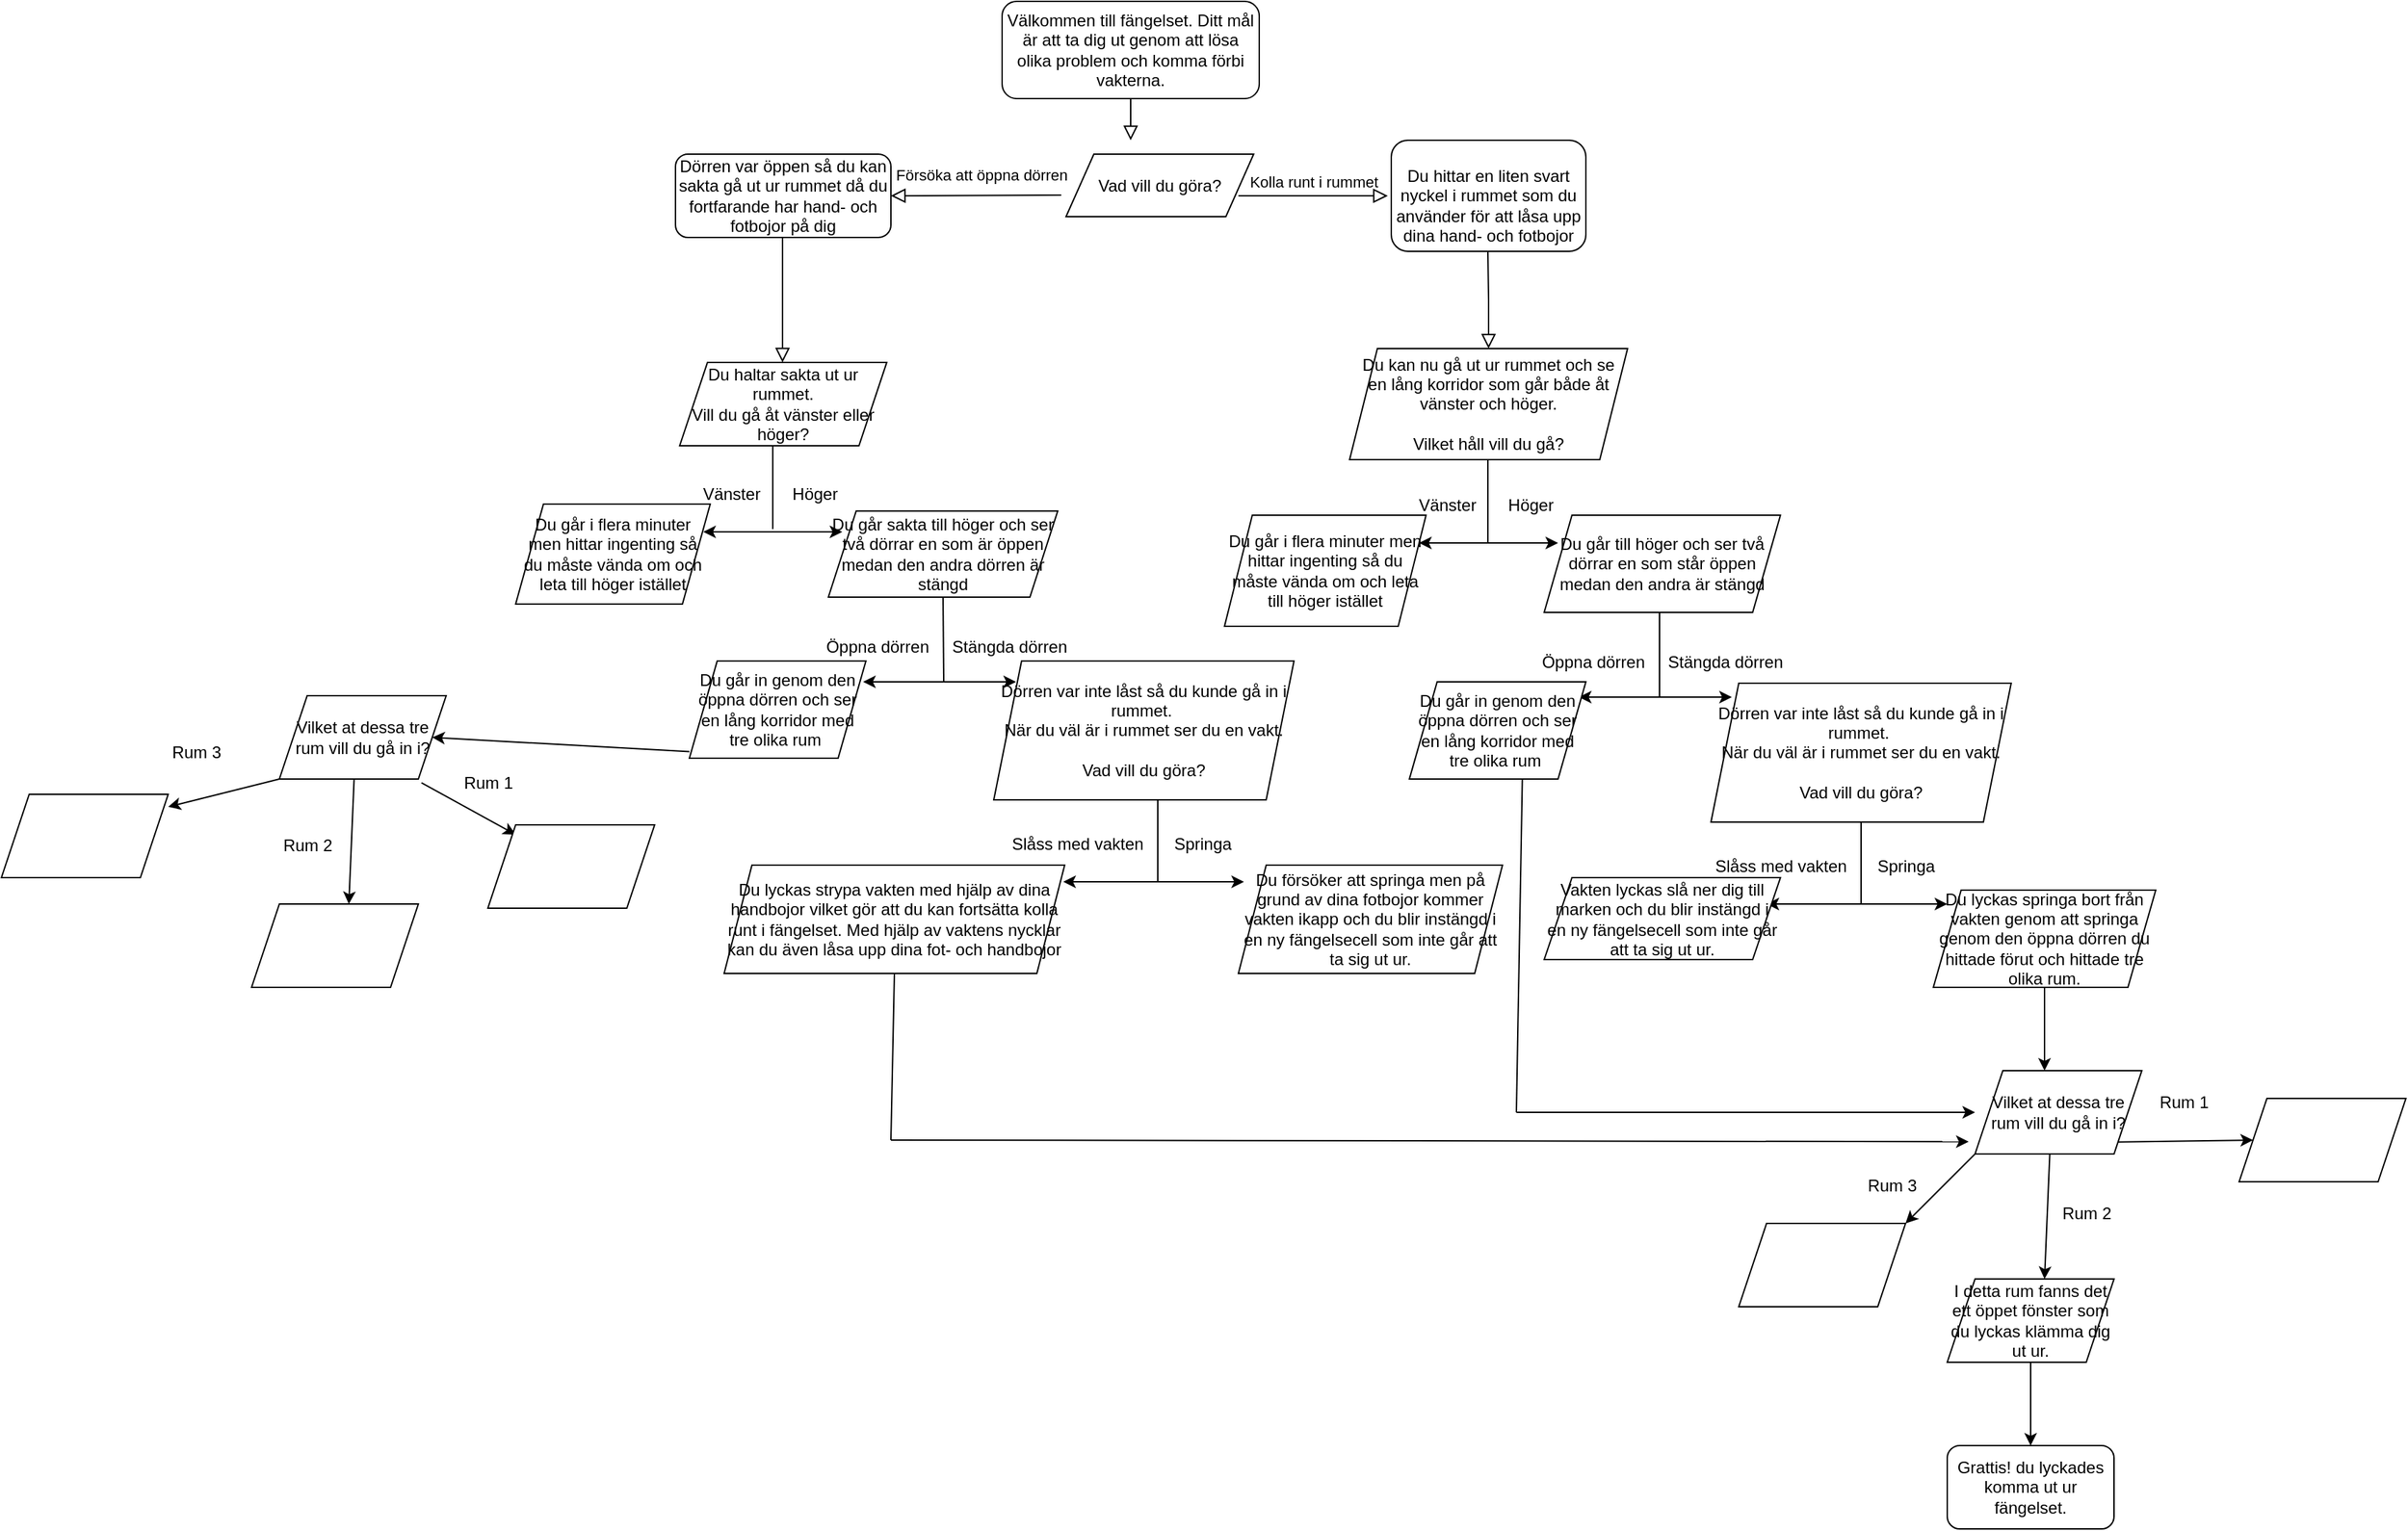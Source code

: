 <mxfile version="26.1.0">
  <diagram id="C5RBs43oDa-KdzZeNtuy" name="Page-1">
    <mxGraphModel dx="5450" dy="928" grid="1" gridSize="10" guides="1" tooltips="1" connect="1" arrows="1" fold="1" page="1" pageScale="1" pageWidth="3300" pageHeight="4681" math="0" shadow="0">
      <root>
        <mxCell id="WIyWlLk6GJQsqaUBKTNV-0" />
        <mxCell id="WIyWlLk6GJQsqaUBKTNV-1" parent="WIyWlLk6GJQsqaUBKTNV-0" />
        <mxCell id="WIyWlLk6GJQsqaUBKTNV-2" value="" style="rounded=0;html=1;jettySize=auto;orthogonalLoop=1;fontSize=11;endArrow=block;endFill=0;endSize=8;strokeWidth=1;shadow=0;labelBackgroundColor=none;edgeStyle=orthogonalEdgeStyle;" parent="WIyWlLk6GJQsqaUBKTNV-1" source="WIyWlLk6GJQsqaUBKTNV-3" edge="1">
          <mxGeometry relative="1" as="geometry">
            <mxPoint x="392.5" y="170" as="targetPoint" />
          </mxGeometry>
        </mxCell>
        <mxCell id="WIyWlLk6GJQsqaUBKTNV-3" value="Välkommen till fängelset. Ditt mål är att ta dig ut genom att lösa olika problem och komma förbi vakterna." style="rounded=1;whiteSpace=wrap;html=1;fontSize=12;glass=0;strokeWidth=1;shadow=0;" parent="WIyWlLk6GJQsqaUBKTNV-1" vertex="1">
          <mxGeometry x="300" y="70" width="185" height="70" as="geometry" />
        </mxCell>
        <mxCell id="WIyWlLk6GJQsqaUBKTNV-5" value="Kolla runt i rummet" style="edgeStyle=orthogonalEdgeStyle;rounded=0;html=1;jettySize=auto;orthogonalLoop=1;fontSize=11;endArrow=block;endFill=0;endSize=8;strokeWidth=1;shadow=0;labelBackgroundColor=none;" parent="WIyWlLk6GJQsqaUBKTNV-1" edge="1">
          <mxGeometry y="10" relative="1" as="geometry">
            <mxPoint as="offset" />
            <mxPoint x="577.5" y="210" as="targetPoint" />
            <mxPoint x="470" y="210" as="sourcePoint" />
          </mxGeometry>
        </mxCell>
        <mxCell id="WIyWlLk6GJQsqaUBKTNV-7" value="&lt;br&gt;&lt;div&gt;Du hittar en liten svart nyckel i rummet som du använder för att låsa upp dina hand- och fotbojor&lt;/div&gt;" style="rounded=1;whiteSpace=wrap;html=1;fontSize=12;glass=0;strokeWidth=1;shadow=0;" parent="WIyWlLk6GJQsqaUBKTNV-1" vertex="1">
          <mxGeometry x="580" y="170" width="140" height="80" as="geometry" />
        </mxCell>
        <mxCell id="pQqTcJ2Eys08VF5u_Wzt-4" value="" style="edgeStyle=orthogonalEdgeStyle;rounded=0;html=1;jettySize=auto;orthogonalLoop=1;fontSize=11;endArrow=block;endFill=0;endSize=8;strokeWidth=1;shadow=0;labelBackgroundColor=none;entryX=1;entryY=0.5;entryDx=0;entryDy=0;" parent="WIyWlLk6GJQsqaUBKTNV-1" target="pQqTcJ2Eys08VF5u_Wzt-6" edge="1">
          <mxGeometry y="10" relative="1" as="geometry">
            <mxPoint as="offset" />
            <mxPoint x="342.5" y="209.52" as="sourcePoint" />
            <mxPoint x="240" y="210" as="targetPoint" />
          </mxGeometry>
        </mxCell>
        <mxCell id="pQqTcJ2Eys08VF5u_Wzt-6" value="Dörren var öppen så du kan sakta gå ut ur rummet då du fortfarande har hand- och fotbojor på dig" style="rounded=1;whiteSpace=wrap;html=1;fontSize=12;glass=0;strokeWidth=1;shadow=0;" parent="WIyWlLk6GJQsqaUBKTNV-1" vertex="1">
          <mxGeometry x="65" y="180" width="155" height="60" as="geometry" />
        </mxCell>
        <mxCell id="pQqTcJ2Eys08VF5u_Wzt-8" value="&lt;font style=&quot;font-size: 11px;&quot;&gt;Försöka att öppna dörren&lt;/font&gt;" style="text;html=1;align=center;verticalAlign=middle;resizable=0;points=[];autosize=1;strokeColor=none;fillColor=none;" parent="WIyWlLk6GJQsqaUBKTNV-1" vertex="1">
          <mxGeometry x="210" y="180" width="150" height="30" as="geometry" />
        </mxCell>
        <mxCell id="pQqTcJ2Eys08VF5u_Wzt-10" value="" style="edgeStyle=orthogonalEdgeStyle;rounded=0;html=1;jettySize=auto;orthogonalLoop=1;fontSize=11;endArrow=block;endFill=0;endSize=8;strokeWidth=1;shadow=0;labelBackgroundColor=none;" parent="WIyWlLk6GJQsqaUBKTNV-1" edge="1">
          <mxGeometry y="10" relative="1" as="geometry">
            <mxPoint as="offset" />
            <mxPoint x="142.02" y="240" as="sourcePoint" />
            <mxPoint x="142.02" y="330" as="targetPoint" />
          </mxGeometry>
        </mxCell>
        <mxCell id="iMq0Rz0wAMGhrB8ikkGy-2" value="Vad vill du göra?" style="shape=parallelogram;perimeter=parallelogramPerimeter;whiteSpace=wrap;html=1;fixedSize=1;" vertex="1" parent="WIyWlLk6GJQsqaUBKTNV-1">
          <mxGeometry x="346" y="180" width="135" height="45" as="geometry" />
        </mxCell>
        <mxCell id="iMq0Rz0wAMGhrB8ikkGy-3" value="Du haltar sakta ut ur rummet.&lt;div&gt;Vill du gå åt vänster eller höger?&lt;/div&gt;" style="shape=parallelogram;perimeter=parallelogramPerimeter;whiteSpace=wrap;html=1;fixedSize=1;" vertex="1" parent="WIyWlLk6GJQsqaUBKTNV-1">
          <mxGeometry x="68" y="330" width="149" height="60" as="geometry" />
        </mxCell>
        <mxCell id="iMq0Rz0wAMGhrB8ikkGy-4" value="Du kan nu gå ut ur rummet och se en lång korridor som går både åt vänster och höger.&lt;div&gt;&lt;br&gt;&lt;/div&gt;&lt;div&gt;Vilket håll vill du gå?&lt;/div&gt;" style="shape=parallelogram;perimeter=parallelogramPerimeter;whiteSpace=wrap;html=1;fixedSize=1;" vertex="1" parent="WIyWlLk6GJQsqaUBKTNV-1">
          <mxGeometry x="550" y="320" width="200" height="80" as="geometry" />
        </mxCell>
        <mxCell id="iMq0Rz0wAMGhrB8ikkGy-5" value="" style="edgeStyle=orthogonalEdgeStyle;rounded=0;html=1;jettySize=auto;orthogonalLoop=1;fontSize=11;endArrow=block;endFill=0;endSize=8;strokeWidth=1;shadow=0;labelBackgroundColor=none;" edge="1" parent="WIyWlLk6GJQsqaUBKTNV-1">
          <mxGeometry y="10" relative="1" as="geometry">
            <mxPoint as="offset" />
            <mxPoint x="649.5" y="250" as="sourcePoint" />
            <mxPoint x="650" y="320" as="targetPoint" />
          </mxGeometry>
        </mxCell>
        <mxCell id="iMq0Rz0wAMGhrB8ikkGy-7" value="" style="endArrow=none;html=1;rounded=0;" edge="1" parent="WIyWlLk6GJQsqaUBKTNV-1">
          <mxGeometry width="50" height="50" relative="1" as="geometry">
            <mxPoint x="649.5" y="460" as="sourcePoint" />
            <mxPoint x="649.5" y="400" as="targetPoint" />
          </mxGeometry>
        </mxCell>
        <mxCell id="iMq0Rz0wAMGhrB8ikkGy-8" value="" style="endArrow=classic;html=1;rounded=0;" edge="1" parent="WIyWlLk6GJQsqaUBKTNV-1">
          <mxGeometry width="50" height="50" relative="1" as="geometry">
            <mxPoint x="650" y="460" as="sourcePoint" />
            <mxPoint x="600" y="460" as="targetPoint" />
          </mxGeometry>
        </mxCell>
        <mxCell id="iMq0Rz0wAMGhrB8ikkGy-9" value="" style="endArrow=classic;html=1;rounded=0;" edge="1" parent="WIyWlLk6GJQsqaUBKTNV-1">
          <mxGeometry width="50" height="50" relative="1" as="geometry">
            <mxPoint x="650" y="460" as="sourcePoint" />
            <mxPoint x="700" y="460" as="targetPoint" />
          </mxGeometry>
        </mxCell>
        <mxCell id="iMq0Rz0wAMGhrB8ikkGy-10" value="Vänster" style="text;html=1;align=center;verticalAlign=middle;resizable=0;points=[];autosize=1;strokeColor=none;fillColor=none;" vertex="1" parent="WIyWlLk6GJQsqaUBKTNV-1">
          <mxGeometry x="590" y="418" width="60" height="30" as="geometry" />
        </mxCell>
        <mxCell id="iMq0Rz0wAMGhrB8ikkGy-11" value="Höger" style="text;html=1;align=center;verticalAlign=middle;resizable=0;points=[];autosize=1;strokeColor=none;fillColor=none;" vertex="1" parent="WIyWlLk6GJQsqaUBKTNV-1">
          <mxGeometry x="650" y="418" width="60" height="30" as="geometry" />
        </mxCell>
        <mxCell id="iMq0Rz0wAMGhrB8ikkGy-12" value="Du går i flera minuter men hittar ingenting så du måste vända om och leta till höger istället" style="shape=parallelogram;perimeter=parallelogramPerimeter;whiteSpace=wrap;html=1;fixedSize=1;" vertex="1" parent="WIyWlLk6GJQsqaUBKTNV-1">
          <mxGeometry x="460" y="440" width="145" height="80" as="geometry" />
        </mxCell>
        <mxCell id="iMq0Rz0wAMGhrB8ikkGy-13" value="Du går till höger och ser två dörrar en som står öppen medan den andra är stängd" style="shape=parallelogram;perimeter=parallelogramPerimeter;whiteSpace=wrap;html=1;fixedSize=1;" vertex="1" parent="WIyWlLk6GJQsqaUBKTNV-1">
          <mxGeometry x="690" y="440" width="170" height="70" as="geometry" />
        </mxCell>
        <mxCell id="iMq0Rz0wAMGhrB8ikkGy-14" value="" style="endArrow=classic;html=1;rounded=0;" edge="1" parent="WIyWlLk6GJQsqaUBKTNV-1">
          <mxGeometry width="50" height="50" relative="1" as="geometry">
            <mxPoint x="135" y="452" as="sourcePoint" />
            <mxPoint x="85" y="452" as="targetPoint" />
          </mxGeometry>
        </mxCell>
        <mxCell id="iMq0Rz0wAMGhrB8ikkGy-15" value="" style="endArrow=classic;html=1;rounded=0;" edge="1" parent="WIyWlLk6GJQsqaUBKTNV-1">
          <mxGeometry width="50" height="50" relative="1" as="geometry">
            <mxPoint x="135" y="452" as="sourcePoint" />
            <mxPoint x="185" y="452" as="targetPoint" />
          </mxGeometry>
        </mxCell>
        <mxCell id="iMq0Rz0wAMGhrB8ikkGy-16" value="Vänster" style="text;html=1;align=center;verticalAlign=middle;resizable=0;points=[];autosize=1;strokeColor=none;fillColor=none;" vertex="1" parent="WIyWlLk6GJQsqaUBKTNV-1">
          <mxGeometry x="75" y="410" width="60" height="30" as="geometry" />
        </mxCell>
        <mxCell id="iMq0Rz0wAMGhrB8ikkGy-17" value="Höger" style="text;html=1;align=center;verticalAlign=middle;resizable=0;points=[];autosize=1;strokeColor=none;fillColor=none;" vertex="1" parent="WIyWlLk6GJQsqaUBKTNV-1">
          <mxGeometry x="135" y="410" width="60" height="30" as="geometry" />
        </mxCell>
        <mxCell id="iMq0Rz0wAMGhrB8ikkGy-18" value="Du går i flera minuter men hittar ingenting så du måste vända om och leta till höger istället" style="shape=parallelogram;perimeter=parallelogramPerimeter;whiteSpace=wrap;html=1;fixedSize=1;" vertex="1" parent="WIyWlLk6GJQsqaUBKTNV-1">
          <mxGeometry x="-50" y="432" width="140" height="72" as="geometry" />
        </mxCell>
        <mxCell id="iMq0Rz0wAMGhrB8ikkGy-19" value="Du går sakta till höger och ser två dörrar en som är öppen medan den andra dörren är stängd" style="shape=parallelogram;perimeter=parallelogramPerimeter;whiteSpace=wrap;html=1;fixedSize=1;" vertex="1" parent="WIyWlLk6GJQsqaUBKTNV-1">
          <mxGeometry x="175" y="437" width="165" height="62" as="geometry" />
        </mxCell>
        <mxCell id="iMq0Rz0wAMGhrB8ikkGy-20" value="" style="endArrow=none;html=1;rounded=0;" edge="1" parent="WIyWlLk6GJQsqaUBKTNV-1">
          <mxGeometry width="50" height="50" relative="1" as="geometry">
            <mxPoint x="135" y="450" as="sourcePoint" />
            <mxPoint x="135" y="390" as="targetPoint" />
          </mxGeometry>
        </mxCell>
        <mxCell id="iMq0Rz0wAMGhrB8ikkGy-22" value="" style="endArrow=none;html=1;rounded=0;entryX=0.5;entryY=1;entryDx=0;entryDy=0;" edge="1" parent="WIyWlLk6GJQsqaUBKTNV-1" target="iMq0Rz0wAMGhrB8ikkGy-19">
          <mxGeometry width="50" height="50" relative="1" as="geometry">
            <mxPoint x="258" y="560" as="sourcePoint" />
            <mxPoint x="310" y="540" as="targetPoint" />
          </mxGeometry>
        </mxCell>
        <mxCell id="iMq0Rz0wAMGhrB8ikkGy-23" value="" style="endArrow=classic;html=1;rounded=0;" edge="1" parent="WIyWlLk6GJQsqaUBKTNV-1">
          <mxGeometry width="50" height="50" relative="1" as="geometry">
            <mxPoint x="260" y="560" as="sourcePoint" />
            <mxPoint x="200" y="560" as="targetPoint" />
          </mxGeometry>
        </mxCell>
        <mxCell id="iMq0Rz0wAMGhrB8ikkGy-24" value="" style="endArrow=classic;html=1;rounded=0;" edge="1" parent="WIyWlLk6GJQsqaUBKTNV-1">
          <mxGeometry width="50" height="50" relative="1" as="geometry">
            <mxPoint x="260" y="560" as="sourcePoint" />
            <mxPoint x="310" y="560" as="targetPoint" />
          </mxGeometry>
        </mxCell>
        <mxCell id="iMq0Rz0wAMGhrB8ikkGy-28" value="Öppna dörren" style="text;html=1;align=center;verticalAlign=middle;resizable=0;points=[];autosize=1;strokeColor=none;fillColor=none;" vertex="1" parent="WIyWlLk6GJQsqaUBKTNV-1">
          <mxGeometry x="160" y="520" width="100" height="30" as="geometry" />
        </mxCell>
        <mxCell id="iMq0Rz0wAMGhrB8ikkGy-29" value="Stängda dörren" style="text;html=1;align=center;verticalAlign=middle;resizable=0;points=[];autosize=1;strokeColor=none;fillColor=none;" vertex="1" parent="WIyWlLk6GJQsqaUBKTNV-1">
          <mxGeometry x="250" y="520" width="110" height="30" as="geometry" />
        </mxCell>
        <mxCell id="iMq0Rz0wAMGhrB8ikkGy-30" value="" style="endArrow=none;html=1;rounded=0;entryX=0.5;entryY=1;entryDx=0;entryDy=0;" edge="1" parent="WIyWlLk6GJQsqaUBKTNV-1">
          <mxGeometry width="50" height="50" relative="1" as="geometry">
            <mxPoint x="773" y="571" as="sourcePoint" />
            <mxPoint x="773" y="510" as="targetPoint" />
          </mxGeometry>
        </mxCell>
        <mxCell id="iMq0Rz0wAMGhrB8ikkGy-31" value="" style="endArrow=classic;html=1;rounded=0;" edge="1" parent="WIyWlLk6GJQsqaUBKTNV-1">
          <mxGeometry width="50" height="50" relative="1" as="geometry">
            <mxPoint x="775" y="571" as="sourcePoint" />
            <mxPoint x="715" y="571" as="targetPoint" />
          </mxGeometry>
        </mxCell>
        <mxCell id="iMq0Rz0wAMGhrB8ikkGy-32" value="" style="endArrow=classic;html=1;rounded=0;" edge="1" parent="WIyWlLk6GJQsqaUBKTNV-1">
          <mxGeometry width="50" height="50" relative="1" as="geometry">
            <mxPoint x="775" y="571" as="sourcePoint" />
            <mxPoint x="825" y="571" as="targetPoint" />
          </mxGeometry>
        </mxCell>
        <mxCell id="iMq0Rz0wAMGhrB8ikkGy-33" value="Öppna dörren" style="text;html=1;align=center;verticalAlign=middle;resizable=0;points=[];autosize=1;strokeColor=none;fillColor=none;" vertex="1" parent="WIyWlLk6GJQsqaUBKTNV-1">
          <mxGeometry x="675" y="531" width="100" height="30" as="geometry" />
        </mxCell>
        <mxCell id="iMq0Rz0wAMGhrB8ikkGy-34" value="Stängda dörren" style="text;html=1;align=center;verticalAlign=middle;resizable=0;points=[];autosize=1;strokeColor=none;fillColor=none;" vertex="1" parent="WIyWlLk6GJQsqaUBKTNV-1">
          <mxGeometry x="765" y="531" width="110" height="30" as="geometry" />
        </mxCell>
        <mxCell id="iMq0Rz0wAMGhrB8ikkGy-35" value="Du går in genom den öppna dörren och ser en lång korridor med tre olika rum&amp;nbsp;" style="shape=parallelogram;perimeter=parallelogramPerimeter;whiteSpace=wrap;html=1;fixedSize=1;" vertex="1" parent="WIyWlLk6GJQsqaUBKTNV-1">
          <mxGeometry x="75" y="545" width="127" height="70" as="geometry" />
        </mxCell>
        <mxCell id="iMq0Rz0wAMGhrB8ikkGy-36" value="Dörren var inte låst så du kunde gå in i rummet.&amp;nbsp;&lt;div&gt;När du väl är i rummet ser du en vakt.&lt;/div&gt;&lt;div&gt;&lt;br&gt;&lt;/div&gt;&lt;div&gt;Vad vill du göra?&lt;/div&gt;" style="shape=parallelogram;perimeter=parallelogramPerimeter;whiteSpace=wrap;html=1;fixedSize=1;" vertex="1" parent="WIyWlLk6GJQsqaUBKTNV-1">
          <mxGeometry x="294" y="545" width="216" height="100" as="geometry" />
        </mxCell>
        <mxCell id="iMq0Rz0wAMGhrB8ikkGy-39" value="Dörren var inte låst så du kunde gå in i rummet.&amp;nbsp;&lt;div&gt;När du väl är i rummet ser du en vakt.&lt;/div&gt;&lt;div&gt;&lt;br&gt;&lt;/div&gt;&lt;div&gt;Vad vill du göra?&lt;/div&gt;" style="shape=parallelogram;perimeter=parallelogramPerimeter;whiteSpace=wrap;html=1;fixedSize=1;" vertex="1" parent="WIyWlLk6GJQsqaUBKTNV-1">
          <mxGeometry x="810" y="561" width="216" height="100" as="geometry" />
        </mxCell>
        <mxCell id="iMq0Rz0wAMGhrB8ikkGy-40" value="Du går in genom den öppna dörren och ser en lång korridor med tre olika rum&amp;nbsp;" style="shape=parallelogram;perimeter=parallelogramPerimeter;whiteSpace=wrap;html=1;fixedSize=1;" vertex="1" parent="WIyWlLk6GJQsqaUBKTNV-1">
          <mxGeometry x="593" y="560" width="127" height="70" as="geometry" />
        </mxCell>
        <mxCell id="iMq0Rz0wAMGhrB8ikkGy-41" value="" style="endArrow=none;html=1;rounded=0;entryX=0.5;entryY=1;entryDx=0;entryDy=0;" edge="1" parent="WIyWlLk6GJQsqaUBKTNV-1" target="iMq0Rz0wAMGhrB8ikkGy-39">
          <mxGeometry width="50" height="50" relative="1" as="geometry">
            <mxPoint x="918" y="720" as="sourcePoint" />
            <mxPoint x="925" y="730" as="targetPoint" />
          </mxGeometry>
        </mxCell>
        <mxCell id="iMq0Rz0wAMGhrB8ikkGy-42" value="" style="endArrow=classic;html=1;rounded=0;" edge="1" parent="WIyWlLk6GJQsqaUBKTNV-1">
          <mxGeometry width="50" height="50" relative="1" as="geometry">
            <mxPoint x="920" y="720" as="sourcePoint" />
            <mxPoint x="980" y="720" as="targetPoint" />
          </mxGeometry>
        </mxCell>
        <mxCell id="iMq0Rz0wAMGhrB8ikkGy-43" value="" style="endArrow=classic;html=1;rounded=0;" edge="1" parent="WIyWlLk6GJQsqaUBKTNV-1">
          <mxGeometry width="50" height="50" relative="1" as="geometry">
            <mxPoint x="920" y="720" as="sourcePoint" />
            <mxPoint x="850" y="720" as="targetPoint" />
          </mxGeometry>
        </mxCell>
        <mxCell id="iMq0Rz0wAMGhrB8ikkGy-44" value="Springa" style="text;html=1;align=center;verticalAlign=middle;resizable=0;points=[];autosize=1;strokeColor=none;fillColor=none;" vertex="1" parent="WIyWlLk6GJQsqaUBKTNV-1">
          <mxGeometry x="920" y="678" width="60" height="30" as="geometry" />
        </mxCell>
        <mxCell id="iMq0Rz0wAMGhrB8ikkGy-45" value="Slåss med vakten" style="text;html=1;align=center;verticalAlign=middle;resizable=0;points=[];autosize=1;strokeColor=none;fillColor=none;" vertex="1" parent="WIyWlLk6GJQsqaUBKTNV-1">
          <mxGeometry x="800" y="678" width="120" height="30" as="geometry" />
        </mxCell>
        <mxCell id="iMq0Rz0wAMGhrB8ikkGy-46" value="" style="endArrow=none;html=1;rounded=0;entryX=0.5;entryY=1;entryDx=0;entryDy=0;" edge="1" parent="WIyWlLk6GJQsqaUBKTNV-1">
          <mxGeometry width="50" height="50" relative="1" as="geometry">
            <mxPoint x="412" y="704" as="sourcePoint" />
            <mxPoint x="412" y="645" as="targetPoint" />
          </mxGeometry>
        </mxCell>
        <mxCell id="iMq0Rz0wAMGhrB8ikkGy-47" value="" style="endArrow=classic;html=1;rounded=0;" edge="1" parent="WIyWlLk6GJQsqaUBKTNV-1">
          <mxGeometry width="50" height="50" relative="1" as="geometry">
            <mxPoint x="414" y="704" as="sourcePoint" />
            <mxPoint x="474" y="704" as="targetPoint" />
          </mxGeometry>
        </mxCell>
        <mxCell id="iMq0Rz0wAMGhrB8ikkGy-48" value="" style="endArrow=classic;html=1;rounded=0;" edge="1" parent="WIyWlLk6GJQsqaUBKTNV-1">
          <mxGeometry width="50" height="50" relative="1" as="geometry">
            <mxPoint x="414" y="704" as="sourcePoint" />
            <mxPoint x="344" y="704" as="targetPoint" />
          </mxGeometry>
        </mxCell>
        <mxCell id="iMq0Rz0wAMGhrB8ikkGy-49" value="Springa" style="text;html=1;align=center;verticalAlign=middle;resizable=0;points=[];autosize=1;strokeColor=none;fillColor=none;" vertex="1" parent="WIyWlLk6GJQsqaUBKTNV-1">
          <mxGeometry x="414" y="662" width="60" height="30" as="geometry" />
        </mxCell>
        <mxCell id="iMq0Rz0wAMGhrB8ikkGy-50" value="Slåss med vakten" style="text;html=1;align=center;verticalAlign=middle;resizable=0;points=[];autosize=1;strokeColor=none;fillColor=none;" vertex="1" parent="WIyWlLk6GJQsqaUBKTNV-1">
          <mxGeometry x="294" y="662" width="120" height="30" as="geometry" />
        </mxCell>
        <mxCell id="iMq0Rz0wAMGhrB8ikkGy-51" value="Du försöker att springa men på grund av dina fotbojor kommer vakten ikapp och du blir instängd i en ny fängelsecell som inte går att ta sig ut ur." style="shape=parallelogram;perimeter=parallelogramPerimeter;whiteSpace=wrap;html=1;fixedSize=1;" vertex="1" parent="WIyWlLk6GJQsqaUBKTNV-1">
          <mxGeometry x="470" y="692" width="190" height="78" as="geometry" />
        </mxCell>
        <mxCell id="iMq0Rz0wAMGhrB8ikkGy-52" value="Du lyckas strypa vakten med hjälp av dina handbojor vilket gör att du kan fortsätta kolla runt i fängelset. Med hjälp av vaktens nycklar kan du även låsa upp dina fot- och handbojor" style="shape=parallelogram;perimeter=parallelogramPerimeter;whiteSpace=wrap;html=1;fixedSize=1;" vertex="1" parent="WIyWlLk6GJQsqaUBKTNV-1">
          <mxGeometry x="100" y="692" width="245" height="78" as="geometry" />
        </mxCell>
        <mxCell id="iMq0Rz0wAMGhrB8ikkGy-53" value="Du lyckas springa bort från vakten genom att springa genom den öppna dörren du hittade förut och hittade tre olika rum." style="shape=parallelogram;perimeter=parallelogramPerimeter;whiteSpace=wrap;html=1;fixedSize=1;" vertex="1" parent="WIyWlLk6GJQsqaUBKTNV-1">
          <mxGeometry x="970" y="710" width="160" height="70" as="geometry" />
        </mxCell>
        <mxCell id="iMq0Rz0wAMGhrB8ikkGy-54" value="Vakten lyckas slå ner dig till marken och du blir instängd i en ny fängelsecell som inte går att ta sig ut ur." style="shape=parallelogram;perimeter=parallelogramPerimeter;whiteSpace=wrap;html=1;fixedSize=1;" vertex="1" parent="WIyWlLk6GJQsqaUBKTNV-1">
          <mxGeometry x="690" y="701" width="170" height="59" as="geometry" />
        </mxCell>
        <mxCell id="iMq0Rz0wAMGhrB8ikkGy-55" value="" style="endArrow=none;html=1;rounded=0;entryX=0.64;entryY=1.005;entryDx=0;entryDy=0;entryPerimeter=0;" edge="1" parent="WIyWlLk6GJQsqaUBKTNV-1" target="iMq0Rz0wAMGhrB8ikkGy-40">
          <mxGeometry width="50" height="50" relative="1" as="geometry">
            <mxPoint x="670" y="870" as="sourcePoint" />
            <mxPoint x="730" y="642" as="targetPoint" />
          </mxGeometry>
        </mxCell>
        <mxCell id="iMq0Rz0wAMGhrB8ikkGy-56" value="" style="endArrow=classic;html=1;rounded=0;" edge="1" parent="WIyWlLk6GJQsqaUBKTNV-1">
          <mxGeometry width="50" height="50" relative="1" as="geometry">
            <mxPoint x="670" y="870" as="sourcePoint" />
            <mxPoint x="1000" y="870" as="targetPoint" />
          </mxGeometry>
        </mxCell>
        <mxCell id="iMq0Rz0wAMGhrB8ikkGy-57" value="" style="endArrow=classic;html=1;rounded=0;exitX=0.5;exitY=1;exitDx=0;exitDy=0;" edge="1" parent="WIyWlLk6GJQsqaUBKTNV-1" source="iMq0Rz0wAMGhrB8ikkGy-53">
          <mxGeometry width="50" height="50" relative="1" as="geometry">
            <mxPoint x="1050" y="850" as="sourcePoint" />
            <mxPoint x="1050" y="840" as="targetPoint" />
          </mxGeometry>
        </mxCell>
        <mxCell id="iMq0Rz0wAMGhrB8ikkGy-60" value="" style="endArrow=none;html=1;rounded=0;entryX=0.5;entryY=1;entryDx=0;entryDy=0;" edge="1" parent="WIyWlLk6GJQsqaUBKTNV-1" target="iMq0Rz0wAMGhrB8ikkGy-52">
          <mxGeometry width="50" height="50" relative="1" as="geometry">
            <mxPoint x="220" y="890" as="sourcePoint" />
            <mxPoint x="270" y="820" as="targetPoint" />
          </mxGeometry>
        </mxCell>
        <mxCell id="iMq0Rz0wAMGhrB8ikkGy-61" value="" style="endArrow=classic;html=1;rounded=0;entryX=0;entryY=0.75;entryDx=0;entryDy=0;" edge="1" parent="WIyWlLk6GJQsqaUBKTNV-1">
          <mxGeometry width="50" height="50" relative="1" as="geometry">
            <mxPoint x="220" y="890" as="sourcePoint" />
            <mxPoint x="995.385" y="891.154" as="targetPoint" />
          </mxGeometry>
        </mxCell>
        <mxCell id="iMq0Rz0wAMGhrB8ikkGy-64" value="" style="endArrow=classic;html=1;rounded=0;entryX=1;entryY=0.5;entryDx=0;entryDy=0;" edge="1" parent="WIyWlLk6GJQsqaUBKTNV-1" target="iMq0Rz0wAMGhrB8ikkGy-65">
          <mxGeometry width="50" height="50" relative="1" as="geometry">
            <mxPoint x="75" y="610.29" as="sourcePoint" />
            <mxPoint x="-15" y="610.29" as="targetPoint" />
          </mxGeometry>
        </mxCell>
        <mxCell id="iMq0Rz0wAMGhrB8ikkGy-65" value="Vilket at dessa tre rum vill du gå in i?" style="shape=parallelogram;perimeter=parallelogramPerimeter;whiteSpace=wrap;html=1;fixedSize=1;" vertex="1" parent="WIyWlLk6GJQsqaUBKTNV-1">
          <mxGeometry x="-220" y="570" width="120" height="60" as="geometry" />
        </mxCell>
        <mxCell id="iMq0Rz0wAMGhrB8ikkGy-66" value="" style="endArrow=classic;html=1;rounded=0;exitX=0;exitY=1;exitDx=0;exitDy=0;" edge="1" parent="WIyWlLk6GJQsqaUBKTNV-1" source="iMq0Rz0wAMGhrB8ikkGy-65">
          <mxGeometry width="50" height="50" relative="1" as="geometry">
            <mxPoint x="-320" y="690" as="sourcePoint" />
            <mxPoint x="-300" y="650" as="targetPoint" />
          </mxGeometry>
        </mxCell>
        <mxCell id="iMq0Rz0wAMGhrB8ikkGy-67" value="" style="endArrow=classic;html=1;rounded=0;exitX=0.852;exitY=1.044;exitDx=0;exitDy=0;exitPerimeter=0;" edge="1" parent="WIyWlLk6GJQsqaUBKTNV-1" source="iMq0Rz0wAMGhrB8ikkGy-65">
          <mxGeometry width="50" height="50" relative="1" as="geometry">
            <mxPoint x="-70" y="720" as="sourcePoint" />
            <mxPoint x="-50" y="670" as="targetPoint" />
          </mxGeometry>
        </mxCell>
        <mxCell id="iMq0Rz0wAMGhrB8ikkGy-68" value="" style="endArrow=classic;html=1;rounded=0;exitX=0.448;exitY=1.004;exitDx=0;exitDy=0;exitPerimeter=0;" edge="1" parent="WIyWlLk6GJQsqaUBKTNV-1" source="iMq0Rz0wAMGhrB8ikkGy-65">
          <mxGeometry width="50" height="50" relative="1" as="geometry">
            <mxPoint x="-220" y="710" as="sourcePoint" />
            <mxPoint x="-170" y="720" as="targetPoint" />
          </mxGeometry>
        </mxCell>
        <mxCell id="iMq0Rz0wAMGhrB8ikkGy-69" value="" style="shape=parallelogram;perimeter=parallelogramPerimeter;whiteSpace=wrap;html=1;fixedSize=1;" vertex="1" parent="WIyWlLk6GJQsqaUBKTNV-1">
          <mxGeometry x="-420" y="641" width="120" height="60" as="geometry" />
        </mxCell>
        <mxCell id="iMq0Rz0wAMGhrB8ikkGy-70" value="" style="shape=parallelogram;perimeter=parallelogramPerimeter;whiteSpace=wrap;html=1;fixedSize=1;" vertex="1" parent="WIyWlLk6GJQsqaUBKTNV-1">
          <mxGeometry x="-70" y="663" width="120" height="60" as="geometry" />
        </mxCell>
        <mxCell id="iMq0Rz0wAMGhrB8ikkGy-71" value="" style="shape=parallelogram;perimeter=parallelogramPerimeter;whiteSpace=wrap;html=1;fixedSize=1;" vertex="1" parent="WIyWlLk6GJQsqaUBKTNV-1">
          <mxGeometry x="-240" y="720" width="120" height="60" as="geometry" />
        </mxCell>
        <mxCell id="iMq0Rz0wAMGhrB8ikkGy-72" value="Vilket at dessa tre rum vill du gå in i?" style="shape=parallelogram;perimeter=parallelogramPerimeter;whiteSpace=wrap;html=1;fixedSize=1;" vertex="1" parent="WIyWlLk6GJQsqaUBKTNV-1">
          <mxGeometry x="1000" y="840" width="120" height="60" as="geometry" />
        </mxCell>
        <mxCell id="iMq0Rz0wAMGhrB8ikkGy-73" value="" style="endArrow=classic;html=1;rounded=0;exitX=0;exitY=1;exitDx=0;exitDy=0;entryX=1;entryY=0;entryDx=0;entryDy=0;" edge="1" parent="WIyWlLk6GJQsqaUBKTNV-1" source="iMq0Rz0wAMGhrB8ikkGy-72" target="iMq0Rz0wAMGhrB8ikkGy-76">
          <mxGeometry width="50" height="50" relative="1" as="geometry">
            <mxPoint x="900" y="960" as="sourcePoint" />
            <mxPoint x="920" y="920" as="targetPoint" />
          </mxGeometry>
        </mxCell>
        <mxCell id="iMq0Rz0wAMGhrB8ikkGy-74" value="" style="endArrow=classic;html=1;rounded=0;exitX=1;exitY=1;exitDx=0;exitDy=0;entryX=0;entryY=0.5;entryDx=0;entryDy=0;" edge="1" parent="WIyWlLk6GJQsqaUBKTNV-1" source="iMq0Rz0wAMGhrB8ikkGy-72" target="iMq0Rz0wAMGhrB8ikkGy-77">
          <mxGeometry width="50" height="50" relative="1" as="geometry">
            <mxPoint x="1150" y="990" as="sourcePoint" />
            <mxPoint x="1170" y="940" as="targetPoint" />
          </mxGeometry>
        </mxCell>
        <mxCell id="iMq0Rz0wAMGhrB8ikkGy-75" value="" style="endArrow=classic;html=1;rounded=0;exitX=0.448;exitY=1.004;exitDx=0;exitDy=0;exitPerimeter=0;" edge="1" parent="WIyWlLk6GJQsqaUBKTNV-1" source="iMq0Rz0wAMGhrB8ikkGy-72">
          <mxGeometry width="50" height="50" relative="1" as="geometry">
            <mxPoint x="1000" y="980" as="sourcePoint" />
            <mxPoint x="1050" y="990" as="targetPoint" />
          </mxGeometry>
        </mxCell>
        <mxCell id="iMq0Rz0wAMGhrB8ikkGy-76" value="" style="shape=parallelogram;perimeter=parallelogramPerimeter;whiteSpace=wrap;html=1;fixedSize=1;" vertex="1" parent="WIyWlLk6GJQsqaUBKTNV-1">
          <mxGeometry x="830" y="950" width="120" height="60" as="geometry" />
        </mxCell>
        <mxCell id="iMq0Rz0wAMGhrB8ikkGy-77" value="" style="shape=parallelogram;perimeter=parallelogramPerimeter;whiteSpace=wrap;html=1;fixedSize=1;" vertex="1" parent="WIyWlLk6GJQsqaUBKTNV-1">
          <mxGeometry x="1190" y="860" width="120" height="60" as="geometry" />
        </mxCell>
        <mxCell id="iMq0Rz0wAMGhrB8ikkGy-78" value="I detta rum fanns det ett öppet fönster som du lyckas klämma dig ut ur." style="shape=parallelogram;perimeter=parallelogramPerimeter;whiteSpace=wrap;html=1;fixedSize=1;" vertex="1" parent="WIyWlLk6GJQsqaUBKTNV-1">
          <mxGeometry x="980" y="990" width="120" height="60" as="geometry" />
        </mxCell>
        <mxCell id="iMq0Rz0wAMGhrB8ikkGy-79" value="Rum 1" style="text;html=1;align=center;verticalAlign=middle;resizable=0;points=[];autosize=1;strokeColor=none;fillColor=none;" vertex="1" parent="WIyWlLk6GJQsqaUBKTNV-1">
          <mxGeometry x="1120" y="848" width="60" height="30" as="geometry" />
        </mxCell>
        <mxCell id="iMq0Rz0wAMGhrB8ikkGy-80" value="Rum 2" style="text;html=1;align=center;verticalAlign=middle;resizable=0;points=[];autosize=1;strokeColor=none;fillColor=none;" vertex="1" parent="WIyWlLk6GJQsqaUBKTNV-1">
          <mxGeometry x="1050" y="928" width="60" height="30" as="geometry" />
        </mxCell>
        <mxCell id="iMq0Rz0wAMGhrB8ikkGy-81" value="Rum 3" style="text;html=1;align=center;verticalAlign=middle;resizable=0;points=[];autosize=1;strokeColor=none;fillColor=none;" vertex="1" parent="WIyWlLk6GJQsqaUBKTNV-1">
          <mxGeometry x="910" y="908" width="60" height="30" as="geometry" />
        </mxCell>
        <mxCell id="iMq0Rz0wAMGhrB8ikkGy-82" value="Rum 1" style="text;html=1;align=center;verticalAlign=middle;resizable=0;points=[];autosize=1;strokeColor=none;fillColor=none;" vertex="1" parent="WIyWlLk6GJQsqaUBKTNV-1">
          <mxGeometry x="-100" y="618" width="60" height="30" as="geometry" />
        </mxCell>
        <mxCell id="iMq0Rz0wAMGhrB8ikkGy-83" value="Rum 2" style="text;html=1;align=center;verticalAlign=middle;resizable=0;points=[];autosize=1;strokeColor=none;fillColor=none;" vertex="1" parent="WIyWlLk6GJQsqaUBKTNV-1">
          <mxGeometry x="-230" y="663" width="60" height="30" as="geometry" />
        </mxCell>
        <mxCell id="iMq0Rz0wAMGhrB8ikkGy-84" value="Rum 3" style="text;html=1;align=center;verticalAlign=middle;resizable=0;points=[];autosize=1;strokeColor=none;fillColor=none;" vertex="1" parent="WIyWlLk6GJQsqaUBKTNV-1">
          <mxGeometry x="-310" y="596" width="60" height="30" as="geometry" />
        </mxCell>
        <mxCell id="iMq0Rz0wAMGhrB8ikkGy-85" value="Grattis! du lyckades komma ut ur fängelset." style="rounded=1;whiteSpace=wrap;html=1;" vertex="1" parent="WIyWlLk6GJQsqaUBKTNV-1">
          <mxGeometry x="980" y="1110" width="120" height="60" as="geometry" />
        </mxCell>
        <mxCell id="iMq0Rz0wAMGhrB8ikkGy-86" value="" style="endArrow=classic;html=1;rounded=0;entryX=0.5;entryY=0;entryDx=0;entryDy=0;exitX=0.5;exitY=1;exitDx=0;exitDy=0;" edge="1" parent="WIyWlLk6GJQsqaUBKTNV-1" source="iMq0Rz0wAMGhrB8ikkGy-78" target="iMq0Rz0wAMGhrB8ikkGy-85">
          <mxGeometry width="50" height="50" relative="1" as="geometry">
            <mxPoint x="860" y="1120" as="sourcePoint" />
            <mxPoint x="910" y="1070" as="targetPoint" />
          </mxGeometry>
        </mxCell>
      </root>
    </mxGraphModel>
  </diagram>
</mxfile>
